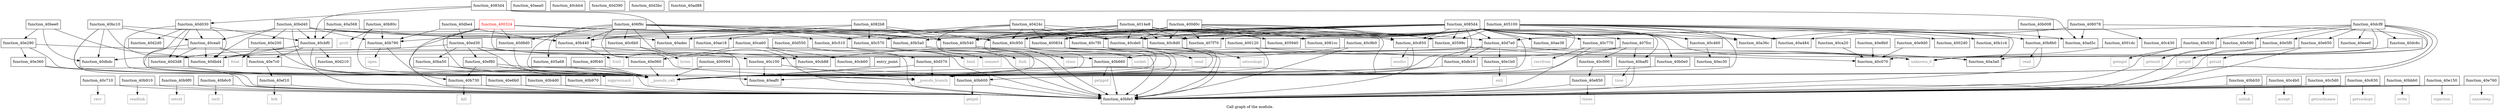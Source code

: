 digraph "Call graph of the module." {
  label="Call graph of the module.";
  node [shape=record];

  Node_function_40dbdc [label="{function_40dbdc}"];
  Node_function_40c000 [label="{function_40c000}"];
  Node_function_40d8d0 [label="{function_40d8d0}"];
  Node_function_40dc6c [label="{function_40dc6c}"];
  Node_function_40ae18 [label="{function_40ae18}"];
  Node_function_40ae38 [label="{function_40ae38}"];
  Node_function_40aea0 [label="{function_40aea0}"];
  Node_function_40dbe4 [label="{function_40dbe4}"];
  Node_function_40b008 [label="{function_40b008}"];
  Node_function_40b0e0 [label="{function_40b0e0}"];
  Node_function_40b1c4 [label="{function_40b1c4}"];
  Node_function_40b440 [label="{function_40b440}"];
  Node_function_40db10 [label="{function_40db10}"];
  Node_function_40b4d0 [label="{function_40b4d0}"];
  Node_function_40c710 [label="{function_40c710}"];
  Node_function_40b910 [label="{function_40b910}"];
  Node_function_40cbb4 [label="{function_40cbb4}"];
  Node_function_40c070 [label="{function_40c070}"];
  Node_function_40b540 [label="{function_40b540}"];
  Node_function_40b970 [label="{function_40b970}"];
  Node_function_40c770 [label="{function_40c770}"];
  Node_function_40cbf0 [label="{function_40cbf0}"];
  Node_function_40c100 [label="{function_40c100}"];
  Node_function_40cde0 [label="{function_40cde0}"];
  Node_function_40b5a0 [label="{function_40b5a0}"];
  Node_function_40b9f0 [label="{function_40b9f0}"];
  Node_function_40c7f0 [label="{function_40c7f0}"];
  Node_function_40cea0 [label="{function_40cea0}"];
  Node_function_40c430 [label="{function_40c430}"];
  Node_function_40dbd4 [label="{function_40dbd4}"];
  Node_function_40b600 [label="{function_40b600}"];
  Node_function_40c850 [label="{function_40c850}"];
  Node_function_40ba50 [label="{function_40ba50}"];
  Node_function_40b660 [label="{function_40b660}"];
  Node_function_40b6c0 [label="{function_40b6c0}"];
  Node_function_40b730 [label="{function_40b730}"];
  Node_function_40c8d0 [label="{function_40c8d0}"];
  Node_function_40baf0 [label="{function_40baf0}"];
  Node_function_40c950 [label="{function_40c950}"];
  Node_function_40bb50 [label="{function_40bb50}"];
  Node_function_40c9b0 [label="{function_40c9b0}"];
  Node_function_40adec [label="{function_40adec}"];
  Node_function_40ca20 [label="{function_40ca20}"];
  Node_function_40c460 [label="{function_40c460}"];
  Node_function_40d030 [label="{function_40d030}"];
  Node_function_40d210 [label="{function_40d210}"];
  Node_function_40c4b0 [label="{function_40c4b0}"];
  Node_function_40d2d0 [label="{function_40d2d0}"];
  Node_function_40c510 [label="{function_40c510}"];
  Node_function_40d390 [label="{function_40d390}"];
  Node_function_40c570 [label="{function_40c570}"];
  Node_function_40d3bc [label="{function_40d3bc}"];
  Node_function_40c5d0 [label="{function_40c5d0}"];
  Node_function_40d3d8 [label="{function_40d3d8}"];
  Node_function_40d550 [label="{function_40d550}"];
  Node_function_40c630 [label="{function_40c630}"];
  Node_function_40d570 [label="{function_40d570}"];
  Node_function_40c6b0 [label="{function_40c6b0}"];
  Node_function_40d7e0 [label="{function_40d7e0}"];
  Node_function_40ca60 [label="{function_40ca60}"];
  Node_function_40bbb0 [label="{function_40bbb0}"];
  Node_function_40b790 [label="{function_40b790}"];
  Node_function_40bc10 [label="{function_40bc10}"];
  Node_function_40bd40 [label="{function_40bd40}"];
  Node_function_40b80c [label="{function_40b80c}"];
  Node_function_40b8b0 [label="{function_40b8b0}"];
  Node_function_40bee0 [label="{function_40bee0}"];
  Node_function_40cb60 [label="{function_40cb60}"];
  Node_function_40cb88 [label="{function_40cb88}"];
  Node_function_40bfe0 [label="{function_40bfe0}"];
  Node_function_40dcf8 [label="{function_40dcf8}"];
  Node_function_40e200 [label="{function_40e200}"];
  Node_function_40e290 [label="{function_40e290}"];
  Node_function_40e360 [label="{function_40e360}"];
  Node_function_40e530 [label="{function_40e530}"];
  Node_function_40e590 [label="{function_40e590}"];
  Node_function_40e5f0 [label="{function_40e5f0}"];
  Node_getppid [color="gray50", fontcolor="gray50", label="{getppid}"];
  Node_function_40e060 [label="{function_40e060}"];
  Node_function_40e150 [label="{function_40e150}"];
  Node_function_40e1b0 [label="{function_40e1b0}"];
  Node_function_40e650 [label="{function_40e650}"];
  Node_function_40e6b0 [label="{function_40e6b0}"];
  Node_function_40e760 [label="{function_40e760}"];
  Node_function_40e7c0 [label="{function_40e7c0}"];
  Node_function_40e850 [label="{function_40e850}"];
  Node_function_40e8b0 [label="{function_40e8b0}"];
  Node_function_40e9d0 [label="{function_40e9d0}"];
  Node_function_40eaf0 [label="{function_40eaf0}"];
  Node_function_40ec30 [label="{function_40ec30}"];
  Node_function_40ed30 [label="{function_40ed30}"];
  Node_function_40eee0 [label="{function_40eee0}"];
  Node_function_40ef10 [label="{function_40ef10}"];
  Node_function_40ef80 [label="{function_40ef80}"];
  Node_function_40f040 [label="{function_40f040}"];
  Node_unknown_0 [color="gray50", fontcolor="gray50", label="{unknown_0}"];
  Node_fcntl [color="gray50", fontcolor="gray50", label="{fcntl}"];
  Node_close [color="gray50", fontcolor="gray50", label="{close}"];
  Node_fork [color="gray50", fontcolor="gray50", label="{fork}"];
  Node_getpid [color="gray50", fontcolor="gray50", label="{getpid}"];
  Node_ioctl [color="gray50", fontcolor="gray50", label="{ioctl}"];
  Node_kill [color="gray50", fontcolor="gray50", label="{kill}"];
  Node_open [color="gray50", fontcolor="gray50", label="{open}"];
  Node_prctl [color="gray50", fontcolor="gray50", label="{prctl}"];
  Node_read [color="gray50", fontcolor="gray50", label="{read}"];
  Node_readlink [color="gray50", fontcolor="gray50", label="{readlink}"];
  Node_setsid [color="gray50", fontcolor="gray50", label="{setsid}"];
  Node_sigprocmask [color="gray50", fontcolor="gray50", label="{sigprocmask}"];
  Node_time [color="gray50", fontcolor="gray50", label="{time}"];
  Node_unlink [color="gray50", fontcolor="gray50", label="{unlink}"];
  Node_write [color="gray50", fontcolor="gray50", label="{write}"];
  Node_accept [color="gray50", fontcolor="gray50", label="{accept}"];
  Node_bind [color="gray50", fontcolor="gray50", label="{bind}"];
  Node_connect [color="gray50", fontcolor="gray50", label="{connect}"];
  Node_getsockname [color="gray50", fontcolor="gray50", label="{getsockname}"];
  Node_getsockopt [color="gray50", fontcolor="gray50", label="{getsockopt}"];
  Node_listen [color="gray50", fontcolor="gray50", label="{listen}"];
  Node_recv [color="gray50", fontcolor="gray50", label="{recv}"];
  Node_recvfrom [color="gray50", fontcolor="gray50", label="{recvfrom}"];
  Node_send [color="gray50", fontcolor="gray50", label="{send}"];
  Node_sendto [color="gray50", fontcolor="gray50", label="{sendto}"];
  Node_setsockopt [color="gray50", fontcolor="gray50", label="{setsockopt}"];
  Node_socket [color="gray50", fontcolor="gray50", label="{socket}"];
  Node_sigaction [color="gray50", fontcolor="gray50", label="{sigaction}"];
  Node_exit [color="gray50", fontcolor="gray50", label="{exit}"];
  Node_fstat [color="gray50", fontcolor="gray50", label="{fstat}"];
  Node_getegid [color="gray50", fontcolor="gray50", label="{getegid}"];
  Node_geteuid [color="gray50", fontcolor="gray50", label="{geteuid}"];
  Node_getgid [color="gray50", fontcolor="gray50", label="{getgid}"];
  Node_getuid [color="gray50", fontcolor="gray50", label="{getuid}"];
  Node_nanosleep [color="gray50", fontcolor="gray50", label="{nanosleep}"];
  Node_times [color="gray50", fontcolor="gray50", label="{times}"];
  Node_brk [color="gray50", fontcolor="gray50", label="{brk}"];
  Node___pseudo_call [color="gray50", fontcolor="gray50", label="{__pseudo_call}"];
  Node___pseudo_branch [color="gray50", fontcolor="gray50", label="{__pseudo_branch}"];
  Node_function_400094 [label="{function_400094}"];
  Node_function_400120 [label="{function_400120}"];
  Node_function_4001dc [label="{function_4001dc}"];
  Node_entry_point [label="{entry_point}"];
  Node_function_4002d0 [label="{function_4002d0}"];
  Node_function_400324 [color="red", fontcolor="red", label="{function_400324}"];
  Node_function_400834 [label="{function_400834}"];
  Node_function_407f70 [label="{function_407f70}"];
  Node_function_400d0c [label="{function_400d0c}"];
  Node_function_4014e8 [label="{function_4014e8}"];
  Node_function_40424c [label="{function_40424c}"];
  Node_function_405100 [label="{function_405100}"];
  Node_function_405940 [label="{function_405940}"];
  Node_function_40599c [label="{function_40599c}"];
  Node_function_405a68 [label="{function_405a68}"];
  Node_function_406f9c [label="{function_406f9c}"];
  Node_function_407fcc [label="{function_407fcc}"];
  Node_function_408078 [label="{function_408078}"];
  Node_function_4081cc [label="{function_4081cc}"];
  Node_function_4082b8 [label="{function_4082b8}"];
  Node_function_4083d4 [label="{function_4083d4}"];
  Node_function_4085d4 [label="{function_4085d4}"];
  Node_function_40a36c [label="{function_40a36c}"];
  Node_function_40a3a0 [label="{function_40a3a0}"];
  Node_function_40a484 [label="{function_40a484}"];
  Node_function_40a568 [label="{function_40a568}"];
  Node_function_40ad5c [label="{function_40ad5c}"];
  Node_function_40ad88 [label="{function_40ad88}"];
  Node_function_40c000 -> Node_function_40e850;
  Node_function_40d8d0 -> Node___pseudo_call;
  Node_function_40dc6c -> Node_unknown_0;
  Node_function_40dbe4 -> Node_function_40b440;
  Node_function_40dbe4 -> Node_function_40b790;
  Node_function_40dbe4 -> Node_function_40ed30;
  Node_function_40b008 -> Node_function_40b8b0;
  Node_function_40b0e0 -> Node___pseudo_call;
  Node_function_40b440 -> Node_unknown_0;
  Node_function_40b440 -> Node_fcntl;
  Node_function_40db10 -> Node___pseudo_call;
  Node_function_40db10 -> Node___pseudo_branch;
  Node_function_40b4d0 -> Node_function_40bfe0;
  Node_function_40c710 -> Node_function_40bfe0;
  Node_function_40c710 -> Node_recv;
  Node_function_40b910 -> Node_function_40bfe0;
  Node_function_40b910 -> Node_readlink;
  Node_function_40b540 -> Node_function_40bfe0;
  Node_function_40b540 -> Node_close;
  Node_function_40b970 -> Node_function_40bfe0;
  Node_function_40c770 -> Node_function_40bfe0;
  Node_function_40c770 -> Node_recvfrom;
  Node_function_40cbf0 -> Node_function_40dbd4;
  Node_function_40cbf0 -> Node_function_40d210;
  Node_function_40cbf0 -> Node_function_40d3d8;
  Node_function_40cbf0 -> Node_function_40e7c0;
  Node_function_40cbf0 -> Node___pseudo_call;
  Node_function_40c100 -> Node_function_40eaf0;
  Node_function_40c100 -> Node___pseudo_branch;
  Node_function_40cde0 -> Node_function_40c070;
  Node_function_40cde0 -> Node_function_40bfe0;
  Node_function_40cde0 -> Node___pseudo_call;
  Node_function_40b5a0 -> Node_function_40bfe0;
  Node_function_40b5a0 -> Node_fork;
  Node_function_40b9f0 -> Node_function_40bfe0;
  Node_function_40b9f0 -> Node_setsid;
  Node_function_40c7f0 -> Node_function_40bfe0;
  Node_function_40c7f0 -> Node_send;
  Node_function_40cea0 -> Node_function_40dbd4;
  Node_function_40cea0 -> Node_function_40d3d8;
  Node_function_40cea0 -> Node_function_40e7c0;
  Node_function_40cea0 -> Node___pseudo_call;
  Node_function_40b600 -> Node_function_40bfe0;
  Node_function_40b600 -> Node_getpid;
  Node_function_40c850 -> Node_function_40bfe0;
  Node_function_40c850 -> Node_sendto;
  Node_function_40ba50 -> Node_function_40bfe0;
  Node_function_40ba50 -> Node_sigprocmask;
  Node_function_40b660 -> Node_function_40bfe0;
  Node_function_40b660 -> Node_getppid;
  Node_function_40b6c0 -> Node_function_40bfe0;
  Node_function_40b6c0 -> Node_ioctl;
  Node_function_40b730 -> Node_function_40bfe0;
  Node_function_40b730 -> Node_kill;
  Node_function_40c8d0 -> Node_function_40bfe0;
  Node_function_40c8d0 -> Node_setsockopt;
  Node_function_40baf0 -> Node_function_40bfe0;
  Node_function_40baf0 -> Node_time;
  Node_function_40c950 -> Node_function_40bfe0;
  Node_function_40c950 -> Node_socket;
  Node_function_40bb50 -> Node_function_40bfe0;
  Node_function_40bb50 -> Node_unlink;
  Node_function_40c9b0 -> Node_function_40cb88;
  Node_function_40c9b0 -> Node_function_40bfe0;
  Node_function_40ca20 -> Node_function_40c070;
  Node_function_40c460 -> Node_function_40ec30;
  Node_function_40d030 -> Node_function_40cbf0;
  Node_function_40d030 -> Node_function_40cea0;
  Node_function_40d030 -> Node_function_40dbd4;
  Node_function_40d030 -> Node_function_40d2d0;
  Node_function_40d030 -> Node_function_40d3d8;
  Node_function_40d030 -> Node_function_40eaf0;
  Node_function_40d030 -> Node___pseudo_call;
  Node_function_40c4b0 -> Node_function_40bfe0;
  Node_function_40c4b0 -> Node_accept;
  Node_function_40c510 -> Node_function_40bfe0;
  Node_function_40c510 -> Node_bind;
  Node_function_40c570 -> Node_function_40bfe0;
  Node_function_40c570 -> Node_connect;
  Node_function_40c5d0 -> Node_function_40bfe0;
  Node_function_40c5d0 -> Node_getsockname;
  Node_function_40d3d8 -> Node___pseudo_call;
  Node_function_40d550 -> Node_function_40d570;
  Node_function_40c630 -> Node_function_40bfe0;
  Node_function_40c630 -> Node_getsockopt;
  Node_function_40d570 -> Node___pseudo_call;
  Node_function_40d570 -> Node___pseudo_branch;
  Node_function_40c6b0 -> Node_function_40bfe0;
  Node_function_40c6b0 -> Node_listen;
  Node_function_40d7e0 -> Node_function_40dbdc;
  Node_function_40d7e0 -> Node_function_40db10;
  Node_function_40d7e0 -> Node_function_40dbd4;
  Node_function_40d7e0 -> Node_function_40e1b0;
  Node_function_40d7e0 -> Node_unknown_0;
  Node_function_40d7e0 -> Node___pseudo_call;
  Node_function_40ca60 -> Node_function_40cb60;
  Node_function_40ca60 -> Node_function_40cb88;
  Node_function_40ca60 -> Node_function_40bfe0;
  Node_function_40ca60 -> Node_function_40e060;
  Node_function_40bbb0 -> Node_function_40bfe0;
  Node_function_40bbb0 -> Node_write;
  Node_function_40b790 -> Node_function_40bfe0;
  Node_function_40b790 -> Node_open;
  Node_function_40bc10 -> Node_function_40dbdc;
  Node_function_40bc10 -> Node_function_40b540;
  Node_function_40bc10 -> Node_function_40cea0;
  Node_function_40bc10 -> Node_function_40dbd4;
  Node_function_40bc10 -> Node_function_40bfe0;
  Node_function_40bc10 -> Node___pseudo_call;
  Node_function_40bd40 -> Node_function_40b440;
  Node_function_40bd40 -> Node_function_40b540;
  Node_function_40bd40 -> Node_function_40cbf0;
  Node_function_40bd40 -> Node_function_40cde0;
  Node_function_40bd40 -> Node_function_40cea0;
  Node_function_40bd40 -> Node_function_40dbd4;
  Node_function_40bd40 -> Node_function_40b790;
  Node_function_40bd40 -> Node_function_40bfe0;
  Node_function_40bd40 -> Node_function_40e200;
  Node_function_40b80c -> Node_function_40b790;
  Node_function_40b80c -> Node_prctl;
  Node_function_40b80c -> Node___pseudo_call;
  Node_function_40b8b0 -> Node_function_40bfe0;
  Node_function_40b8b0 -> Node_read;
  Node_function_40bee0 -> Node_function_40dbdc;
  Node_function_40bee0 -> Node_function_40dbd4;
  Node_function_40bee0 -> Node_function_40e290;
  Node_function_40dcf8 -> Node_function_40dc6c;
  Node_function_40dcf8 -> Node_function_40c070;
  Node_function_40dcf8 -> Node_function_40d7e0;
  Node_function_40dcf8 -> Node_function_40bfe0;
  Node_function_40dcf8 -> Node_function_40e530;
  Node_function_40dcf8 -> Node_function_40e590;
  Node_function_40dcf8 -> Node_function_40e5f0;
  Node_function_40dcf8 -> Node_function_40e650;
  Node_function_40dcf8 -> Node_function_40eaf0;
  Node_function_40dcf8 -> Node_function_40eee0;
  Node_function_40dcf8 -> Node_unknown_0;
  Node_function_40dcf8 -> Node___pseudo_call;
  Node_function_40e200 -> Node_fstat;
  Node_function_40e200 -> Node___pseudo_call;
  Node_function_40e290 -> Node_function_40c100;
  Node_function_40e290 -> Node_function_40e360;
  Node_function_40e290 -> Node___pseudo_call;
  Node_function_40e360 -> Node_function_40bfe0;
  Node_function_40e360 -> Node___pseudo_call;
  Node_function_40e530 -> Node_function_40bfe0;
  Node_function_40e530 -> Node_getegid;
  Node_function_40e590 -> Node_function_40bfe0;
  Node_function_40e590 -> Node_geteuid;
  Node_function_40e5f0 -> Node_function_40bfe0;
  Node_function_40e5f0 -> Node_getgid;
  Node_function_40e060 -> Node___pseudo_call;
  Node_function_40e150 -> Node_function_40bfe0;
  Node_function_40e150 -> Node_sigaction;
  Node_function_40e1b0 -> Node_exit;
  Node_function_40e650 -> Node_function_40bfe0;
  Node_function_40e650 -> Node_getuid;
  Node_function_40e6b0 -> Node_function_40bfe0;
  Node_function_40e760 -> Node_function_40bfe0;
  Node_function_40e760 -> Node_nanosleep;
  Node_function_40e7c0 -> Node_function_40ef10;
  Node_function_40e7c0 -> Node___pseudo_call;
  Node_function_40e850 -> Node_function_40bfe0;
  Node_function_40e850 -> Node_times;
  Node_function_40e8b0 -> Node_function_40c070;
  Node_function_40e9d0 -> Node_function_40c070;
  Node_function_40ed30 -> Node_function_40dbd4;
  Node_function_40ed30 -> Node_function_40ba50;
  Node_function_40ed30 -> Node_function_40cb88;
  Node_function_40ed30 -> Node_function_40e060;
  Node_function_40ed30 -> Node_function_40ef80;
  Node_function_40ed30 -> Node___pseudo_call;
  Node_function_40ef10 -> Node_function_40bfe0;
  Node_function_40ef10 -> Node_brk;
  Node_function_40ef80 -> Node_function_40b600;
  Node_function_40ef80 -> Node_function_40b730;
  Node_function_40ef80 -> Node___pseudo_call;
  Node_function_40f040 -> Node___pseudo_call;
  Node_function_400094 -> Node___pseudo_call;
  Node_function_400120 -> Node_unknown_0;
  Node_function_400120 -> Node___pseudo_call;
  Node_function_4001dc -> Node_unknown_0;
  Node_entry_point -> Node___pseudo_call;
  Node_function_400324 -> Node_function_40d8d0;
  Node_function_400324 -> Node_function_40b5a0;
  Node_function_400324 -> Node_function_40b660;
  Node_function_400324 -> Node_function_40b730;
  Node_function_400324 -> Node_function_40d7e0;
  Node_function_400324 -> Node___pseudo_call;
  Node_function_400324 -> Node___pseudo_branch;
  Node_function_400834 -> Node___pseudo_call;
  Node_function_400834 -> Node___pseudo_branch;
  Node_function_400d0c -> Node_function_40b540;
  Node_function_400d0c -> Node_function_40cde0;
  Node_function_400d0c -> Node_function_40c850;
  Node_function_400d0c -> Node_function_40c8d0;
  Node_function_400d0c -> Node_function_40c950;
  Node_function_400d0c -> Node_function_40adec;
  Node_function_400d0c -> Node___pseudo_call;
  Node_function_400d0c -> Node_function_400834;
  Node_function_400d0c -> Node_function_407f70;
  Node_function_400d0c -> Node_function_405940;
  Node_function_400d0c -> Node_function_40599c;
  Node_function_400d0c -> Node_function_4081cc;
  Node_function_4014e8 -> Node_function_40b540;
  Node_function_4014e8 -> Node_function_40cde0;
  Node_function_4014e8 -> Node_function_40c850;
  Node_function_4014e8 -> Node_function_40c8d0;
  Node_function_4014e8 -> Node_function_40c950;
  Node_function_4014e8 -> Node___pseudo_call;
  Node_function_4014e8 -> Node_function_400834;
  Node_function_4014e8 -> Node_function_407f70;
  Node_function_4014e8 -> Node_function_405940;
  Node_function_4014e8 -> Node_function_40599c;
  Node_function_40424c -> Node_function_40cde0;
  Node_function_40424c -> Node_function_40c7f0;
  Node_function_40424c -> Node_function_40c950;
  Node_function_40424c -> Node_function_40c510;
  Node_function_40424c -> Node_function_40c570;
  Node_function_40424c -> Node___pseudo_call;
  Node_function_40424c -> Node_function_400834;
  Node_function_40424c -> Node_function_407f70;
  Node_function_405100 -> Node_function_40b1c4;
  Node_function_405100 -> Node_function_40b540;
  Node_function_405100 -> Node_function_40cde0;
  Node_function_405100 -> Node_function_40c850;
  Node_function_405100 -> Node_function_40c8d0;
  Node_function_405100 -> Node_function_40c950;
  Node_function_405100 -> Node_function_40adec;
  Node_function_405100 -> Node_function_40c460;
  Node_function_405100 -> Node_function_40b790;
  Node_function_405100 -> Node_function_40b8b0;
  Node_function_405100 -> Node___pseudo_call;
  Node_function_405100 -> Node_function_4002d0;
  Node_function_405100 -> Node_function_400834;
  Node_function_405100 -> Node_function_407f70;
  Node_function_405100 -> Node_function_405940;
  Node_function_405100 -> Node_function_40599c;
  Node_function_405100 -> Node_function_40a36c;
  Node_function_405100 -> Node_function_40a3a0;
  Node_function_405100 -> Node_function_40a484;
  Node_function_405100 -> Node_function_40ad5c;
  Node_function_40599c -> Node_function_40a3a0;
  Node_function_405a68 -> Node___pseudo_call;
  Node_function_406f9c -> Node_function_40d8d0;
  Node_function_406f9c -> Node_function_40b440;
  Node_function_406f9c -> Node_function_40b540;
  Node_function_406f9c -> Node_function_40c8d0;
  Node_function_406f9c -> Node_function_40c950;
  Node_function_406f9c -> Node_function_40c510;
  Node_function_406f9c -> Node_function_40c570;
  Node_function_406f9c -> Node_function_40c6b0;
  Node_function_406f9c -> Node_function_40bfe0;
  Node_function_406f9c -> Node___pseudo_call;
  Node_function_406f9c -> Node___pseudo_branch;
  Node_function_406f9c -> Node_function_405a68;
  Node_function_407fcc -> Node_function_40c000;
  Node_function_407fcc -> Node_function_40b600;
  Node_function_407fcc -> Node_function_40b660;
  Node_function_407fcc -> Node_function_40baf0;
  Node_function_408078 -> Node_function_40c430;
  Node_function_408078 -> Node_function_40a36c;
  Node_function_408078 -> Node_function_40a3a0;
  Node_function_408078 -> Node_function_40a484;
  Node_function_408078 -> Node_function_40ad5c;
  Node_function_4082b8 -> Node_function_40ae18;
  Node_function_4082b8 -> Node_function_40b440;
  Node_function_4082b8 -> Node_function_40b540;
  Node_function_4082b8 -> Node_function_40c950;
  Node_function_4082b8 -> Node_function_40c570;
  Node_function_4083d4 -> Node_function_40cbf0;
  Node_function_4083d4 -> Node_function_40adec;
  Node_function_4083d4 -> Node_function_40d030;
  Node_function_4083d4 -> Node_function_40ad5c;
  Node_function_4085d4 -> Node_function_40ae38;
  Node_function_4085d4 -> Node_function_40b0e0;
  Node_function_4085d4 -> Node_function_40b440;
  Node_function_4085d4 -> Node_function_40b540;
  Node_function_4085d4 -> Node_function_40c770;
  Node_function_4085d4 -> Node_function_40c100;
  Node_function_4085d4 -> Node_function_40cde0;
  Node_function_4085d4 -> Node_function_40b5a0;
  Node_function_4085d4 -> Node_function_40c7f0;
  Node_function_4085d4 -> Node_function_40c850;
  Node_function_4085d4 -> Node_function_40c8d0;
  Node_function_4085d4 -> Node_function_40baf0;
  Node_function_4085d4 -> Node_function_40c950;
  Node_function_4085d4 -> Node_function_40c460;
  Node_function_4085d4 -> Node_function_40c570;
  Node_function_4085d4 -> Node_function_40d7e0;
  Node_function_4085d4 -> Node___pseudo_call;
  Node_function_4085d4 -> Node___pseudo_branch;
  Node_function_4085d4 -> Node_function_407f70;
  Node_function_4085d4 -> Node_function_40599c;
  Node_function_4085d4 -> Node_function_407fcc;
  Node_function_4085d4 -> Node_function_40a36c;
  Node_function_4085d4 -> Node_function_40a3a0;
  Node_function_4085d4 -> Node_function_40a484;
  Node_function_40a568 -> Node_function_40cbf0;
  Node_function_40a568 -> Node_function_40adec;
}
